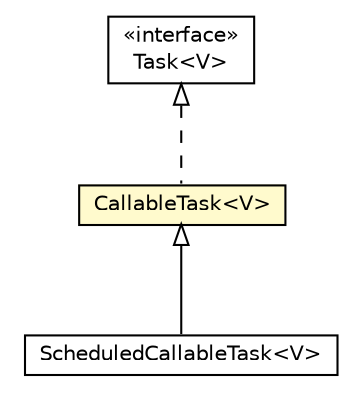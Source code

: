 #!/usr/local/bin/dot
#
# Class diagram 
# Generated by UMLGraph version R5_6-24-gf6e263 (http://www.umlgraph.org/)
#

digraph G {
	edge [fontname="Helvetica",fontsize=10,labelfontname="Helvetica",labelfontsize=10];
	node [fontname="Helvetica",fontsize=10,shape=plaintext];
	nodesep=0.25;
	ranksep=0.5;
	// com.orientechnologies.common.concur.executors.SubScheduledExecutorService.ScheduledCallableTask<V>
	c4537870 [label=<<table title="com.orientechnologies.common.concur.executors.SubScheduledExecutorService.ScheduledCallableTask" border="0" cellborder="1" cellspacing="0" cellpadding="2" port="p" href="./SubScheduledExecutorService.ScheduledCallableTask.html">
		<tr><td><table border="0" cellspacing="0" cellpadding="1">
<tr><td align="center" balign="center"> ScheduledCallableTask&lt;V&gt; </td></tr>
		</table></td></tr>
		</table>>, URL="./SubScheduledExecutorService.ScheduledCallableTask.html", fontname="Helvetica", fontcolor="black", fontsize=10.0];
	// com.orientechnologies.common.concur.executors.SubExecutorService.Task<V>
	c4537872 [label=<<table title="com.orientechnologies.common.concur.executors.SubExecutorService.Task" border="0" cellborder="1" cellspacing="0" cellpadding="2" port="p" href="./SubExecutorService.Task.html">
		<tr><td><table border="0" cellspacing="0" cellpadding="1">
<tr><td align="center" balign="center"> &#171;interface&#187; </td></tr>
<tr><td align="center" balign="center"> Task&lt;V&gt; </td></tr>
		</table></td></tr>
		</table>>, URL="./SubExecutorService.Task.html", fontname="Helvetica", fontcolor="black", fontsize=10.0];
	// com.orientechnologies.common.concur.executors.SubExecutorService.CallableTask<V>
	c4537874 [label=<<table title="com.orientechnologies.common.concur.executors.SubExecutorService.CallableTask" border="0" cellborder="1" cellspacing="0" cellpadding="2" port="p" bgcolor="lemonChiffon" href="./SubExecutorService.CallableTask.html">
		<tr><td><table border="0" cellspacing="0" cellpadding="1">
<tr><td align="center" balign="center"> CallableTask&lt;V&gt; </td></tr>
		</table></td></tr>
		</table>>, URL="./SubExecutorService.CallableTask.html", fontname="Helvetica", fontcolor="black", fontsize=10.0];
	//com.orientechnologies.common.concur.executors.SubScheduledExecutorService.ScheduledCallableTask<V> extends com.orientechnologies.common.concur.executors.SubExecutorService.CallableTask<V>
	c4537874:p -> c4537870:p [dir=back,arrowtail=empty];
	//com.orientechnologies.common.concur.executors.SubExecutorService.CallableTask<V> implements com.orientechnologies.common.concur.executors.SubExecutorService.Task<V>
	c4537872:p -> c4537874:p [dir=back,arrowtail=empty,style=dashed];
}

